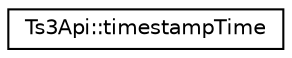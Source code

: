 digraph "Graficzna hierarchia klas"
{
  edge [fontname="Helvetica",fontsize="10",labelfontname="Helvetica",labelfontsize="10"];
  node [fontname="Helvetica",fontsize="10",shape=record];
  rankdir="LR";
  Node1 [label="Ts3Api::timestampTime",height=0.2,width=0.4,color="black", fillcolor="white", style="filled",URL="$struct_ts3_api_1_1timestamp_time.html"];
}
